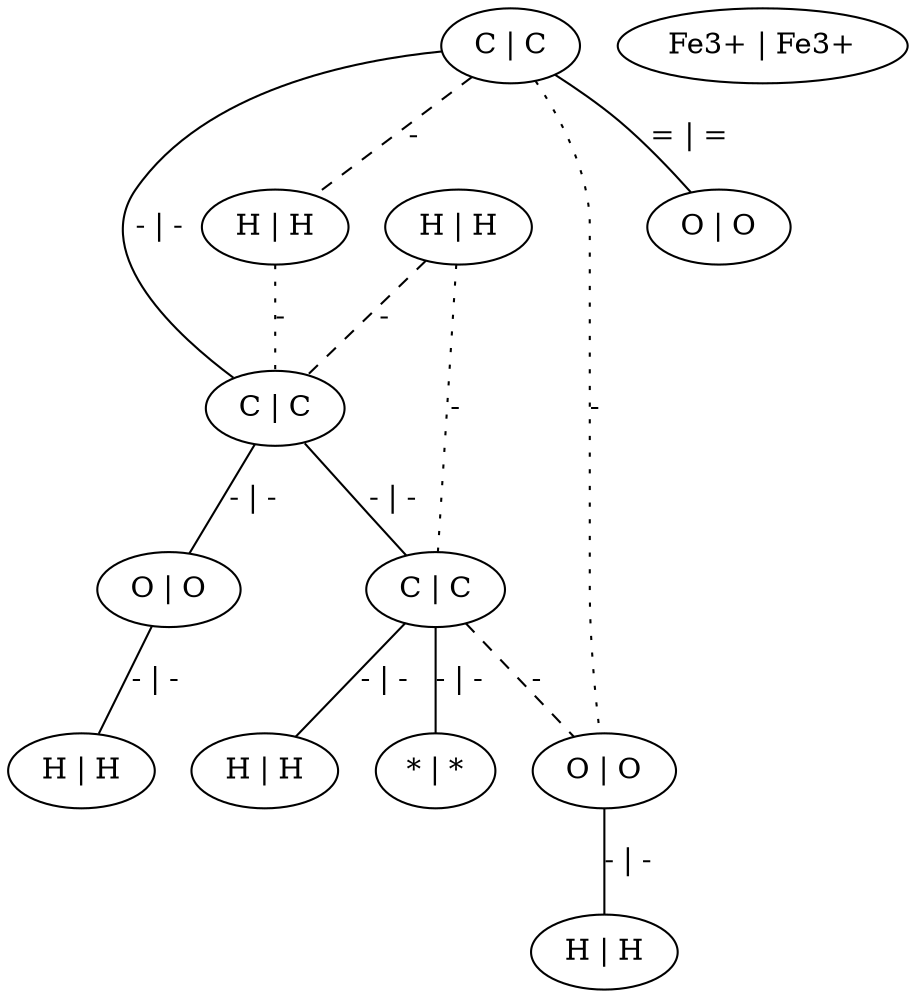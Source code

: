 graph G {
	0 [ label="C | C" ]
	1 [ label="H | H" ]
	2 [ label="O | O" ]
	3 [ label="H | H" ]
	4 [ label="C | C" ]
	5 [ label="O | O" ]
	6 [ label="H | H" ]
	7 [ label="Fe3+ | Fe3+" ]
	8 [ label="C | C" ]
	9 [ label="O | O" ]
	10 [ label="H | H" ]
	11 [ label="H | H" ]
	12 [ label="* | *" ]
	0 -- 1 [ style=dashed label="-" ]
	0 -- 2 [ label="= | =" ]
	0 -- 4 [ label="- | -" ]
	0 -- 9 [ style=dotted label="-" ]
	1 -- 4 [ style=dotted label="-" ]
	3 -- 4 [ style=dashed label="-" ]
	3 -- 8 [ style=dotted label="-" ]
	4 -- 5 [ label="- | -" ]
	4 -- 8 [ label="- | -" ]
	5 -- 6 [ label="- | -" ]
	8 -- 9 [ style=dashed label="-" ]
	8 -- 11 [ label="- | -" ]
	8 -- 12 [ label="- | -" ]
	9 -- 10 [ label="- | -" ]
}
